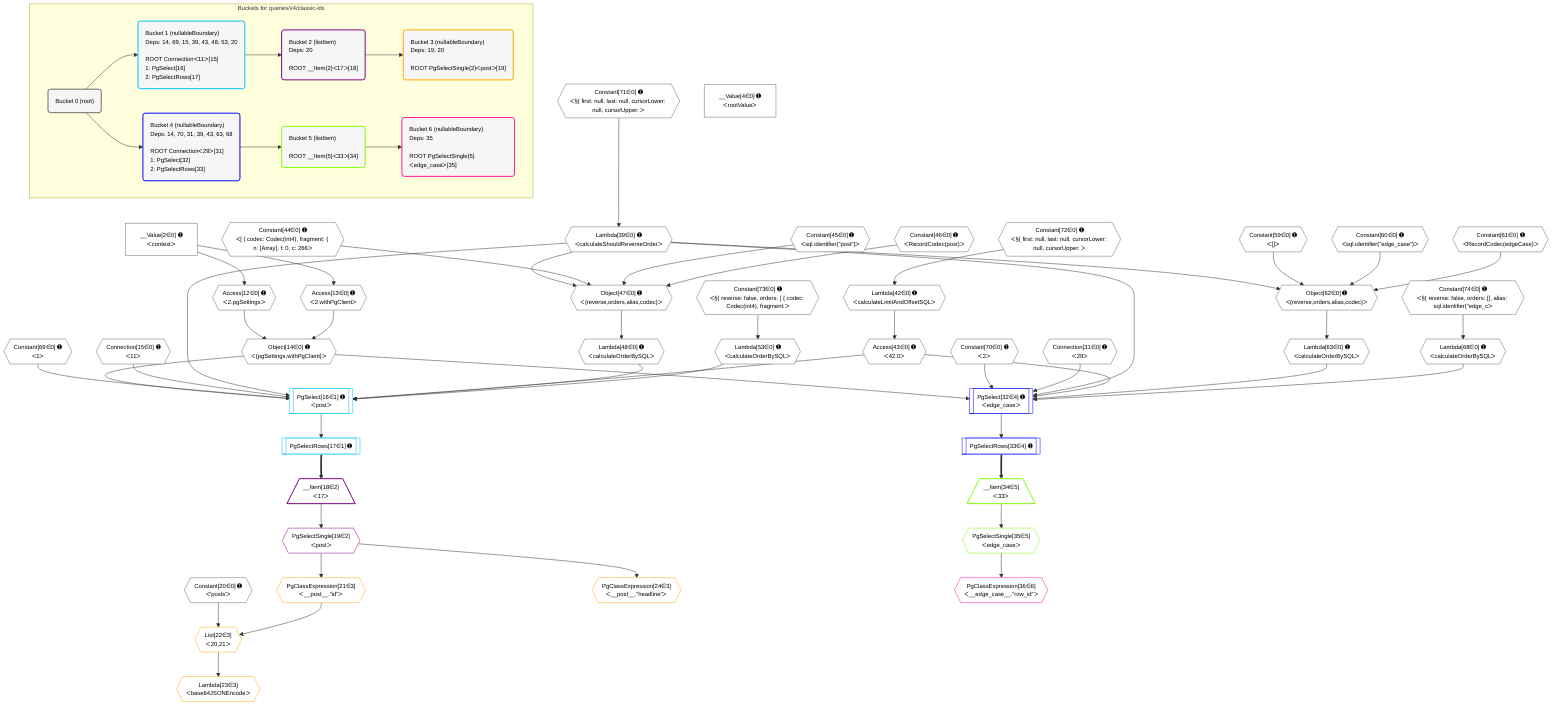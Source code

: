 %%{init: {'themeVariables': { 'fontSize': '12px'}}}%%
graph TD
    classDef path fill:#eee,stroke:#000,color:#000
    classDef plan fill:#fff,stroke-width:1px,color:#000
    classDef itemplan fill:#fff,stroke-width:2px,color:#000
    classDef unbatchedplan fill:#dff,stroke-width:1px,color:#000
    classDef sideeffectplan fill:#fcc,stroke-width:2px,color:#000
    classDef bucket fill:#f6f6f6,color:#000,stroke-width:2px,text-align:left


    %% plan dependencies
    Object47{{"Object[47∈0] ➊<br />ᐸ{reverse,orders,alias,codec}ᐳ"}}:::plan
    Lambda39{{"Lambda[39∈0] ➊<br />ᐸcalculateShouldReverseOrderᐳ"}}:::plan
    Constant44{{"Constant[44∈0] ➊<br />ᐸ[ { codec: Codec(int4), fragment: { n: [Array], f: 0, c: 266ᐳ"}}:::plan
    Constant45{{"Constant[45∈0] ➊<br />ᐸsql.identifier(”post”)ᐳ"}}:::plan
    Constant46{{"Constant[46∈0] ➊<br />ᐸRecordCodec(post)ᐳ"}}:::plan
    Lambda39 & Constant44 & Constant45 & Constant46 --> Object47
    Object62{{"Object[62∈0] ➊<br />ᐸ{reverse,orders,alias,codec}ᐳ"}}:::plan
    Constant59{{"Constant[59∈0] ➊<br />ᐸ[]ᐳ"}}:::plan
    Constant60{{"Constant[60∈0] ➊<br />ᐸsql.identifier(”edge_case”)ᐳ"}}:::plan
    Constant61{{"Constant[61∈0] ➊<br />ᐸRecordCodec(edgeCase)ᐳ"}}:::plan
    Lambda39 & Constant59 & Constant60 & Constant61 --> Object62
    Object14{{"Object[14∈0] ➊<br />ᐸ{pgSettings,withPgClient}ᐳ"}}:::plan
    Access12{{"Access[12∈0] ➊<br />ᐸ2.pgSettingsᐳ"}}:::plan
    Access13{{"Access[13∈0] ➊<br />ᐸ2.withPgClientᐳ"}}:::plan
    Access12 & Access13 --> Object14
    __Value2["__Value[2∈0] ➊<br />ᐸcontextᐳ"]:::plan
    __Value2 --> Access12
    __Value2 --> Access13
    Constant71{{"Constant[71∈0] ➊<br />ᐸ§{ first: null, last: null, cursorLower: null, cursorUpper: ᐳ"}}:::plan
    Constant71 --> Lambda39
    Lambda42{{"Lambda[42∈0] ➊<br />ᐸcalculateLimitAndOffsetSQLᐳ"}}:::plan
    Constant72{{"Constant[72∈0] ➊<br />ᐸ§{ first: null, last: null, cursorLower: null, cursorUpper: ᐳ"}}:::plan
    Constant72 --> Lambda42
    Access43{{"Access[43∈0] ➊<br />ᐸ42.0ᐳ"}}:::plan
    Lambda42 --> Access43
    Lambda48{{"Lambda[48∈0] ➊<br />ᐸcalculateOrderBySQLᐳ"}}:::plan
    Object47 --> Lambda48
    Lambda53{{"Lambda[53∈0] ➊<br />ᐸcalculateOrderBySQLᐳ"}}:::plan
    Constant73{{"Constant[73∈0] ➊<br />ᐸ§{ reverse: false, orders: [ { codec: Codec(int4), fragment:ᐳ"}}:::plan
    Constant73 --> Lambda53
    Lambda63{{"Lambda[63∈0] ➊<br />ᐸcalculateOrderBySQLᐳ"}}:::plan
    Object62 --> Lambda63
    Lambda68{{"Lambda[68∈0] ➊<br />ᐸcalculateOrderBySQLᐳ"}}:::plan
    Constant74{{"Constant[74∈0] ➊<br />ᐸ§{ reverse: false, orders: [], alias: sql.identifier(”edge_cᐳ"}}:::plan
    Constant74 --> Lambda68
    __Value4["__Value[4∈0] ➊<br />ᐸrootValueᐳ"]:::plan
    Connection15{{"Connection[15∈0] ➊<br />ᐸ11ᐳ"}}:::plan
    Constant20{{"Constant[20∈0] ➊<br />ᐸ'posts'ᐳ"}}:::plan
    Connection31{{"Connection[31∈0] ➊<br />ᐸ29ᐳ"}}:::plan
    Constant69{{"Constant[69∈0] ➊<br />ᐸ1ᐳ"}}:::plan
    Constant70{{"Constant[70∈0] ➊<br />ᐸ2ᐳ"}}:::plan
    PgSelect16[["PgSelect[16∈1] ➊<br />ᐸpostᐳ"]]:::plan
    Object14 & Constant69 & Connection15 & Lambda39 & Access43 & Lambda48 & Lambda53 --> PgSelect16
    PgSelectRows17[["PgSelectRows[17∈1] ➊"]]:::plan
    PgSelect16 --> PgSelectRows17
    __Item18[/"__Item[18∈2]<br />ᐸ17ᐳ"\]:::itemplan
    PgSelectRows17 ==> __Item18
    PgSelectSingle19{{"PgSelectSingle[19∈2]<br />ᐸpostᐳ"}}:::plan
    __Item18 --> PgSelectSingle19
    List22{{"List[22∈3]<br />ᐸ20,21ᐳ"}}:::plan
    PgClassExpression21{{"PgClassExpression[21∈3]<br />ᐸ__post__.”id”ᐳ"}}:::plan
    Constant20 & PgClassExpression21 --> List22
    PgSelectSingle19 --> PgClassExpression21
    Lambda23{{"Lambda[23∈3]<br />ᐸbase64JSONEncodeᐳ"}}:::plan
    List22 --> Lambda23
    PgClassExpression24{{"PgClassExpression[24∈3]<br />ᐸ__post__.”headline”ᐳ"}}:::plan
    PgSelectSingle19 --> PgClassExpression24
    PgSelect32[["PgSelect[32∈4] ➊<br />ᐸedge_caseᐳ"]]:::plan
    Object14 & Constant70 & Connection31 & Lambda39 & Access43 & Lambda63 & Lambda68 --> PgSelect32
    PgSelectRows33[["PgSelectRows[33∈4] ➊"]]:::plan
    PgSelect32 --> PgSelectRows33
    __Item34[/"__Item[34∈5]<br />ᐸ33ᐳ"\]:::itemplan
    PgSelectRows33 ==> __Item34
    PgSelectSingle35{{"PgSelectSingle[35∈5]<br />ᐸedge_caseᐳ"}}:::plan
    __Item34 --> PgSelectSingle35
    PgClassExpression36{{"PgClassExpression[36∈6]<br />ᐸ__edge_case__.”row_id”ᐳ"}}:::plan
    PgSelectSingle35 --> PgClassExpression36

    %% define steps

    subgraph "Buckets for queries/v4/classic-ids"
    Bucket0("Bucket 0 (root)"):::bucket
    classDef bucket0 stroke:#696969
    class Bucket0,__Value2,__Value4,Access12,Access13,Object14,Connection15,Constant20,Connection31,Lambda39,Lambda42,Access43,Constant44,Constant45,Constant46,Object47,Lambda48,Lambda53,Constant59,Constant60,Constant61,Object62,Lambda63,Lambda68,Constant69,Constant70,Constant71,Constant72,Constant73,Constant74 bucket0
    Bucket1("Bucket 1 (nullableBoundary)<br />Deps: 14, 69, 15, 39, 43, 48, 53, 20<br /><br />ROOT Connectionᐸ11ᐳ[15]<br />1: PgSelect[16]<br />2: PgSelectRows[17]"):::bucket
    classDef bucket1 stroke:#00bfff
    class Bucket1,PgSelect16,PgSelectRows17 bucket1
    Bucket2("Bucket 2 (listItem)<br />Deps: 20<br /><br />ROOT __Item{2}ᐸ17ᐳ[18]"):::bucket
    classDef bucket2 stroke:#7f007f
    class Bucket2,__Item18,PgSelectSingle19 bucket2
    Bucket3("Bucket 3 (nullableBoundary)<br />Deps: 19, 20<br /><br />ROOT PgSelectSingle{2}ᐸpostᐳ[19]"):::bucket
    classDef bucket3 stroke:#ffa500
    class Bucket3,PgClassExpression21,List22,Lambda23,PgClassExpression24 bucket3
    Bucket4("Bucket 4 (nullableBoundary)<br />Deps: 14, 70, 31, 39, 43, 63, 68<br /><br />ROOT Connectionᐸ29ᐳ[31]<br />1: PgSelect[32]<br />2: PgSelectRows[33]"):::bucket
    classDef bucket4 stroke:#0000ff
    class Bucket4,PgSelect32,PgSelectRows33 bucket4
    Bucket5("Bucket 5 (listItem)<br /><br />ROOT __Item{5}ᐸ33ᐳ[34]"):::bucket
    classDef bucket5 stroke:#7fff00
    class Bucket5,__Item34,PgSelectSingle35 bucket5
    Bucket6("Bucket 6 (nullableBoundary)<br />Deps: 35<br /><br />ROOT PgSelectSingle{5}ᐸedge_caseᐳ[35]"):::bucket
    classDef bucket6 stroke:#ff1493
    class Bucket6,PgClassExpression36 bucket6
    Bucket0 --> Bucket1 & Bucket4
    Bucket1 --> Bucket2
    Bucket2 --> Bucket3
    Bucket4 --> Bucket5
    Bucket5 --> Bucket6
    end